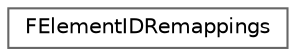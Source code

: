digraph "Graphical Class Hierarchy"
{
 // INTERACTIVE_SVG=YES
 // LATEX_PDF_SIZE
  bgcolor="transparent";
  edge [fontname=Helvetica,fontsize=10,labelfontname=Helvetica,labelfontsize=10];
  node [fontname=Helvetica,fontsize=10,shape=box,height=0.2,width=0.4];
  rankdir="LR";
  Node0 [id="Node000000",label="FElementIDRemappings",height=0.2,width=0.4,color="grey40", fillcolor="white", style="filled",URL="$d1/d34/structFElementIDRemappings.html",tooltip="This is a structure which holds the ID remappings returned by a Compact operation,..."];
}
